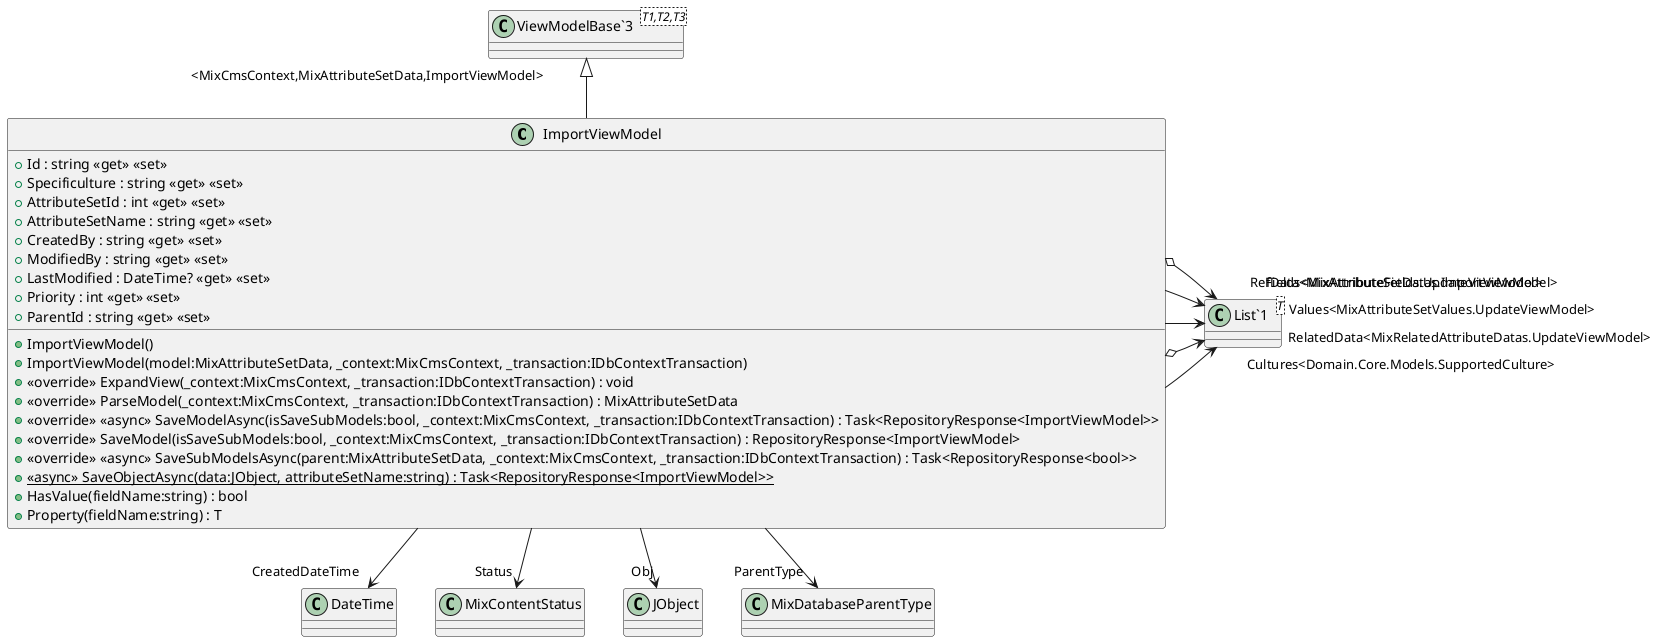 @startuml
class ImportViewModel {
    + Id : string <<get>> <<set>>
    + Specificulture : string <<get>> <<set>>
    + AttributeSetId : int <<get>> <<set>>
    + AttributeSetName : string <<get>> <<set>>
    + CreatedBy : string <<get>> <<set>>
    + ModifiedBy : string <<get>> <<set>>
    + LastModified : DateTime? <<get>> <<set>>
    + Priority : int <<get>> <<set>>
    + ParentId : string <<get>> <<set>>
    + ImportViewModel()
    + ImportViewModel(model:MixAttributeSetData, _context:MixCmsContext, _transaction:IDbContextTransaction)
    + <<override>> ExpandView(_context:MixCmsContext, _transaction:IDbContextTransaction) : void
    + <<override>> ParseModel(_context:MixCmsContext, _transaction:IDbContextTransaction) : MixAttributeSetData
    + <<override>> <<async>> SaveModelAsync(isSaveSubModels:bool, _context:MixCmsContext, _transaction:IDbContextTransaction) : Task<RepositoryResponse<ImportViewModel>>
    + <<override>> SaveModel(isSaveSubModels:bool, _context:MixCmsContext, _transaction:IDbContextTransaction) : RepositoryResponse<ImportViewModel>
    + <<override>> <<async>> SaveSubModelsAsync(parent:MixAttributeSetData, _context:MixCmsContext, _transaction:IDbContextTransaction) : Task<RepositoryResponse<bool>>
    + {static} <<async>> SaveObjectAsync(data:JObject, attributeSetName:string) : Task<RepositoryResponse<ImportViewModel>>
    + HasValue(fieldName:string) : bool
    + Property(fieldName:string) : T
}
class "ViewModelBase`3"<T1,T2,T3> {
}
class "List`1"<T> {
}
"ViewModelBase`3" "<MixCmsContext,MixAttributeSetData,ImportViewModel>" <|-- ImportViewModel
ImportViewModel --> "Cultures<Domain.Core.Models.SupportedCulture>" "List`1"
ImportViewModel --> "CreatedDateTime" DateTime
ImportViewModel --> "Status" MixContentStatus
ImportViewModel --> "Obj" JObject
ImportViewModel --> "ParentType" MixDatabaseParentType
ImportViewModel o-> "RelatedData<MixRelatedAttributeDatas.UpdateViewModel>" "List`1"
ImportViewModel --> "Values<MixAttributeSetValues.UpdateViewModel>" "List`1"
ImportViewModel --> "Fields<MixAttributeFields.UpdateViewModel>" "List`1"
ImportViewModel o-> "RefData<MixAttributeSetDatas.ImportViewModel>" "List`1"
@enduml
